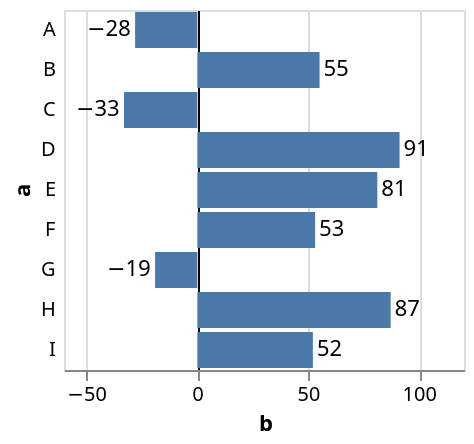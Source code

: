 {
  "$schema": "https://vega.github.io/schema/vega-lite/v5.json",
  "description": "A bar chart with negative values. We can hide the axis domain line, and instead use a conditional grid color to draw a zero baseline.",
  "data": {
    "values": [
      {"a": "A", "b": -28},
      {"a": "B", "b": 55},
      {"a": "C", "b": -33},
      {"a": "D", "b": 91},
      {"a": "E", "b": 81},
      {"a": "F", "b": 53},
      {"a": "G", "b": -19},
      {"a": "H", "b": 87},
      {"a": "I", "b": 52}
    ]
  },
  "layer": [
    {
      "mark": "bar",
      "encoding": {
        "y": {
          "field": "a",
          "type": "nominal",
          "axis": {
            "domain": false,
            "ticks": false,
            "labelAngle": 0,
            "labelPadding": 4
          }
        },
        "x": {
          "field": "b",
          "type": "quantitative",
          "scale": {"padding": 20},
          "axis": {
            "gridColor": {
              "condition": {"test": "datum.value === 0", "value": "black"},
              "value": "#ddd"
            }
          }
        }
      }
    },
    {
      "mark": {
        "type": "text",
        "align": {"expr": "datum.b < 0 ? 'right' : 'left'"},
        "dx": {"expr": "datum.b < 0 ? -2 : 2"}
      },
      "encoding": {
        "y": {
          "field": "a",
          "type": "nominal",
          "axis": {
            "domain": false,
            "ticks": false,
            "labelAngle": 0,
            "labelPadding": 4
          }
        },
        "x": {
          "field": "b",
          "type": "quantitative",
          "scale": {"padding": 20},
          "axis": {
            "gridColor": {
              "condition": {"test": "datum.value === 0", "value": "black"},
              "value": "#ddd"
            }
          }
        },
        "text": {"field": "b", "type": "quantitative"}
      }
    }
  ]
}

